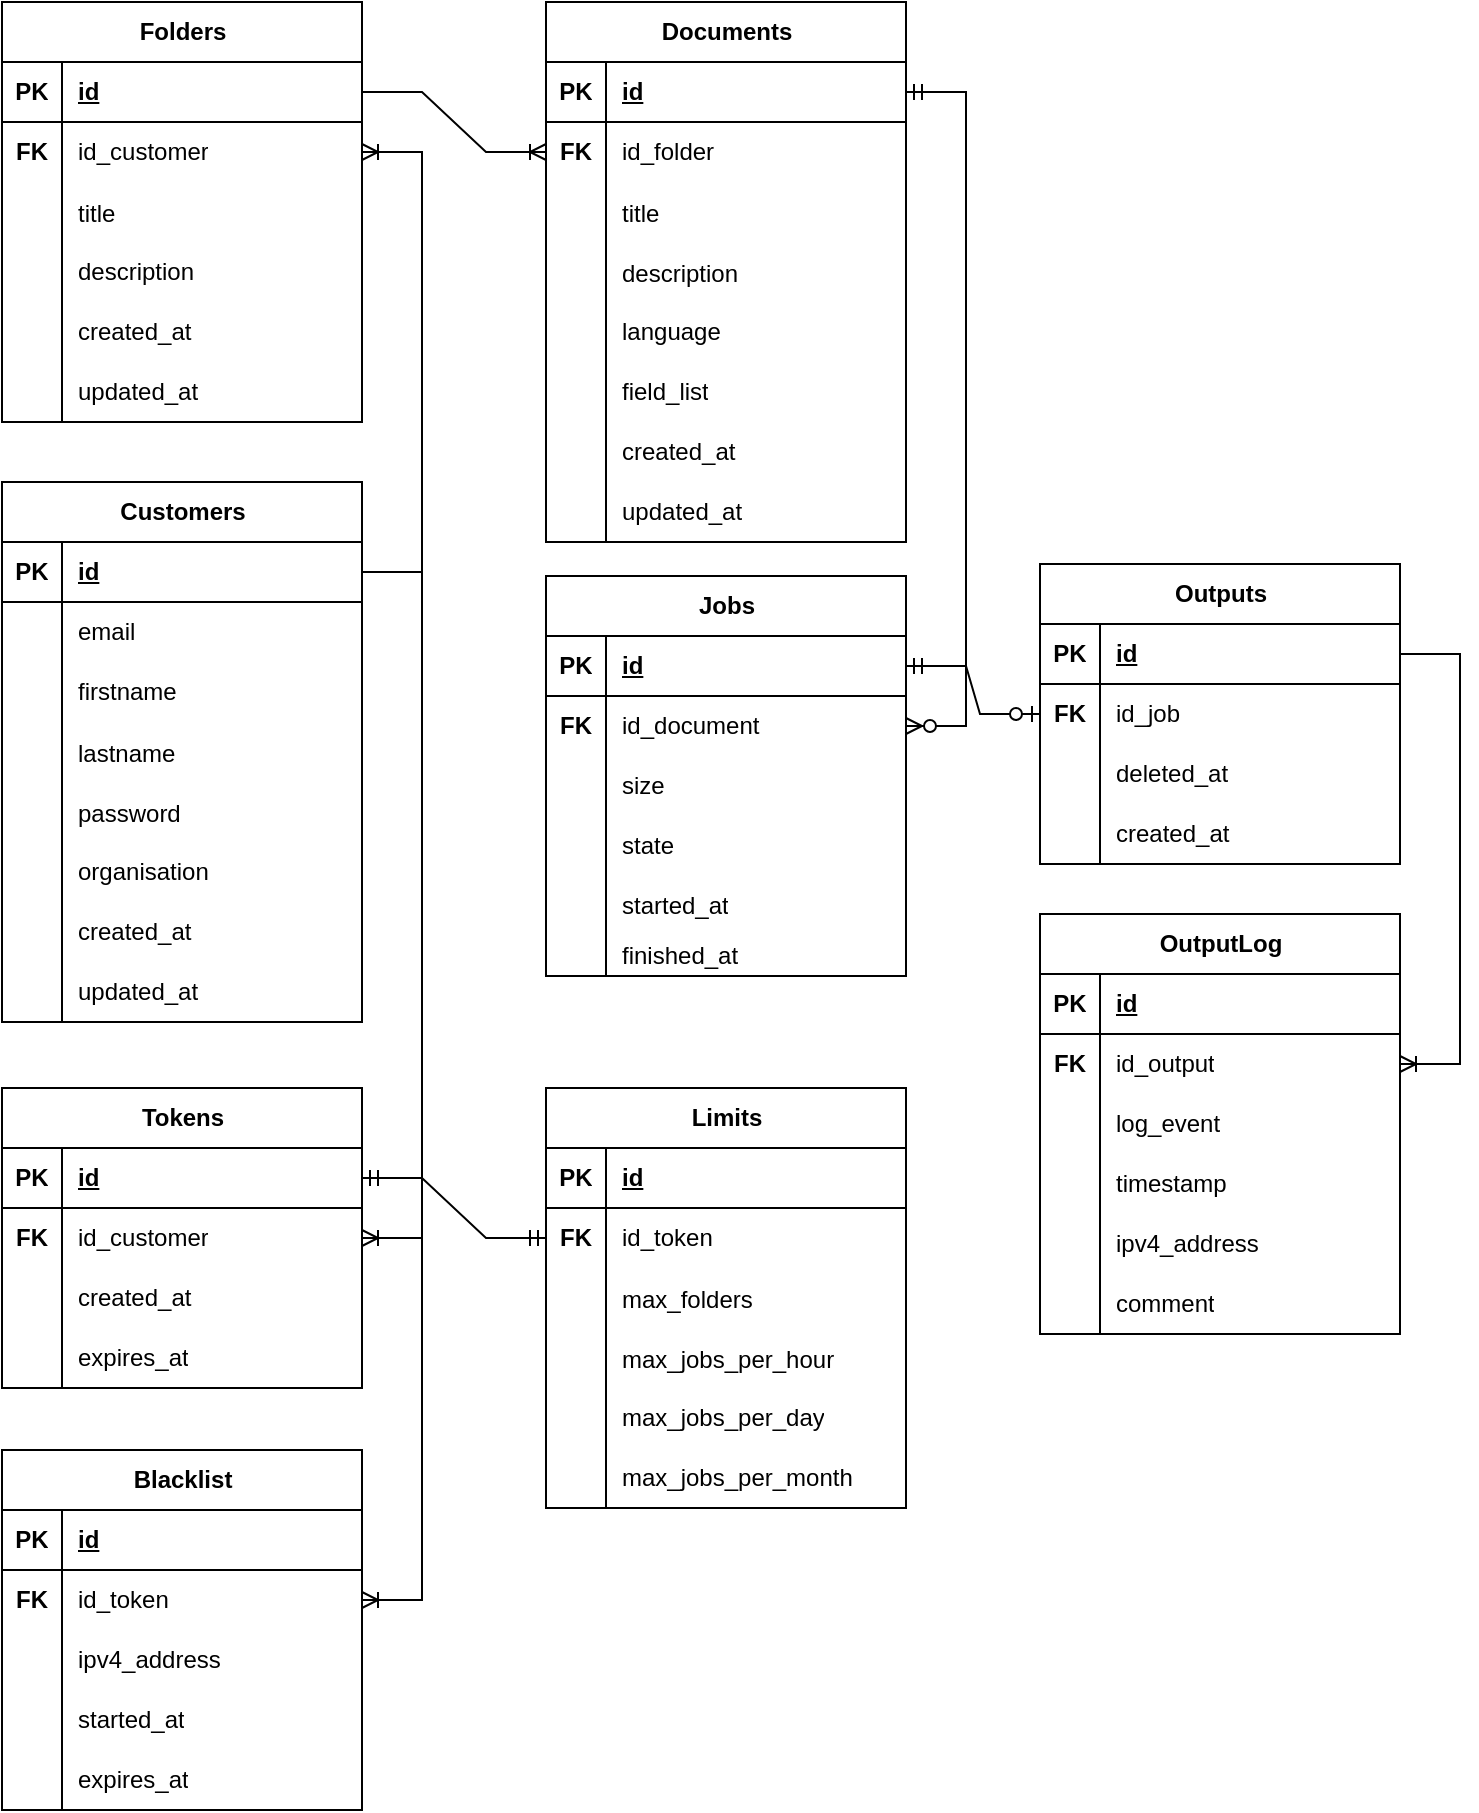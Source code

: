 <mxfile version="24.4.0" type="device">
  <diagram name="Entity Relationship Diagram" id="5UgOBopCguAfyrM2OsXd">
    <mxGraphModel dx="1232" dy="1080" grid="1" gridSize="10" guides="1" tooltips="1" connect="1" arrows="1" fold="1" page="1" pageScale="1" pageWidth="827" pageHeight="1169" background="#FFFFFF" math="0" shadow="0">
      <root>
        <mxCell id="0" />
        <mxCell id="1" parent="0" />
        <UserObject label="Jobs" tooltip="create only if valid pdf form is provided" id="UqdyNHIY9lJuVBILIbmq-14">
          <mxCell style="shape=table;startSize=30;container=1;collapsible=1;childLayout=tableLayout;fixedRows=1;rowLines=0;fontStyle=1;align=center;resizeLast=1;html=1;" parent="1" vertex="1">
            <mxGeometry x="313" y="327" width="180" height="200" as="geometry" />
          </mxCell>
        </UserObject>
        <mxCell id="UqdyNHIY9lJuVBILIbmq-15" value="" style="shape=tableRow;horizontal=0;startSize=0;swimlaneHead=0;swimlaneBody=0;fillColor=none;collapsible=0;dropTarget=0;points=[[0,0.5],[1,0.5]];portConstraint=eastwest;top=0;left=0;right=0;bottom=1;" parent="UqdyNHIY9lJuVBILIbmq-14" vertex="1">
          <mxGeometry y="30" width="180" height="30" as="geometry" />
        </mxCell>
        <mxCell id="UqdyNHIY9lJuVBILIbmq-16" value="PK" style="shape=partialRectangle;connectable=0;fillColor=none;top=0;left=0;bottom=0;right=0;fontStyle=1;overflow=hidden;whiteSpace=wrap;html=1;" parent="UqdyNHIY9lJuVBILIbmq-15" vertex="1">
          <mxGeometry width="30" height="30" as="geometry">
            <mxRectangle width="30" height="30" as="alternateBounds" />
          </mxGeometry>
        </mxCell>
        <mxCell id="UqdyNHIY9lJuVBILIbmq-17" value="id" style="shape=partialRectangle;connectable=0;fillColor=none;top=0;left=0;bottom=0;right=0;align=left;spacingLeft=6;fontStyle=5;overflow=hidden;whiteSpace=wrap;html=1;" parent="UqdyNHIY9lJuVBILIbmq-15" vertex="1">
          <mxGeometry x="30" width="150" height="30" as="geometry">
            <mxRectangle width="150" height="30" as="alternateBounds" />
          </mxGeometry>
        </mxCell>
        <mxCell id="UqdyNHIY9lJuVBILIbmq-18" value="" style="shape=tableRow;horizontal=0;startSize=0;swimlaneHead=0;swimlaneBody=0;fillColor=none;collapsible=0;dropTarget=0;points=[[0,0.5],[1,0.5]];portConstraint=eastwest;top=0;left=0;right=0;bottom=0;" parent="UqdyNHIY9lJuVBILIbmq-14" vertex="1">
          <mxGeometry y="60" width="180" height="30" as="geometry" />
        </mxCell>
        <mxCell id="UqdyNHIY9lJuVBILIbmq-19" value="&lt;b&gt;FK&lt;/b&gt;" style="shape=partialRectangle;connectable=0;fillColor=none;top=0;left=0;bottom=0;right=0;editable=1;overflow=hidden;whiteSpace=wrap;html=1;" parent="UqdyNHIY9lJuVBILIbmq-18" vertex="1">
          <mxGeometry width="30" height="30" as="geometry">
            <mxRectangle width="30" height="30" as="alternateBounds" />
          </mxGeometry>
        </mxCell>
        <mxCell id="UqdyNHIY9lJuVBILIbmq-20" value="id_document" style="shape=partialRectangle;connectable=0;fillColor=none;top=0;left=0;bottom=0;right=0;align=left;spacingLeft=6;overflow=hidden;whiteSpace=wrap;html=1;" parent="UqdyNHIY9lJuVBILIbmq-18" vertex="1">
          <mxGeometry x="30" width="150" height="30" as="geometry">
            <mxRectangle width="150" height="30" as="alternateBounds" />
          </mxGeometry>
        </mxCell>
        <mxCell id="UqdyNHIY9lJuVBILIbmq-21" value="" style="shape=tableRow;horizontal=0;startSize=0;swimlaneHead=0;swimlaneBody=0;fillColor=none;collapsible=0;dropTarget=0;points=[[0,0.5],[1,0.5]];portConstraint=eastwest;top=0;left=0;right=0;bottom=0;" parent="UqdyNHIY9lJuVBILIbmq-14" vertex="1">
          <mxGeometry y="90" width="180" height="30" as="geometry" />
        </mxCell>
        <mxCell id="UqdyNHIY9lJuVBILIbmq-22" value="" style="shape=partialRectangle;connectable=0;fillColor=none;top=0;left=0;bottom=0;right=0;editable=1;overflow=hidden;whiteSpace=wrap;html=1;" parent="UqdyNHIY9lJuVBILIbmq-21" vertex="1">
          <mxGeometry width="30" height="30" as="geometry">
            <mxRectangle width="30" height="30" as="alternateBounds" />
          </mxGeometry>
        </mxCell>
        <mxCell id="UqdyNHIY9lJuVBILIbmq-23" value="size" style="shape=partialRectangle;connectable=0;fillColor=none;top=0;left=0;bottom=0;right=0;align=left;spacingLeft=6;overflow=hidden;whiteSpace=wrap;html=1;" parent="UqdyNHIY9lJuVBILIbmq-21" vertex="1">
          <mxGeometry x="30" width="150" height="30" as="geometry">
            <mxRectangle width="150" height="30" as="alternateBounds" />
          </mxGeometry>
        </mxCell>
        <mxCell id="UqdyNHIY9lJuVBILIbmq-24" value="" style="shape=tableRow;horizontal=0;startSize=0;swimlaneHead=0;swimlaneBody=0;fillColor=none;collapsible=0;dropTarget=0;points=[[0,0.5],[1,0.5]];portConstraint=eastwest;top=0;left=0;right=0;bottom=0;" parent="UqdyNHIY9lJuVBILIbmq-14" vertex="1">
          <mxGeometry y="120" width="180" height="30" as="geometry" />
        </mxCell>
        <mxCell id="UqdyNHIY9lJuVBILIbmq-25" value="" style="shape=partialRectangle;connectable=0;fillColor=none;top=0;left=0;bottom=0;right=0;editable=1;overflow=hidden;whiteSpace=wrap;html=1;" parent="UqdyNHIY9lJuVBILIbmq-24" vertex="1">
          <mxGeometry width="30" height="30" as="geometry">
            <mxRectangle width="30" height="30" as="alternateBounds" />
          </mxGeometry>
        </mxCell>
        <mxCell id="UqdyNHIY9lJuVBILIbmq-26" value="state" style="shape=partialRectangle;connectable=0;fillColor=none;top=0;left=0;bottom=0;right=0;align=left;spacingLeft=6;overflow=hidden;whiteSpace=wrap;html=1;" parent="UqdyNHIY9lJuVBILIbmq-24" vertex="1">
          <mxGeometry x="30" width="150" height="30" as="geometry">
            <mxRectangle width="150" height="30" as="alternateBounds" />
          </mxGeometry>
        </mxCell>
        <mxCell id="Dc_Mo0TqawvgEqcQsmCY-33" style="shape=tableRow;horizontal=0;startSize=0;swimlaneHead=0;swimlaneBody=0;fillColor=none;collapsible=0;dropTarget=0;points=[[0,0.5],[1,0.5]];portConstraint=eastwest;top=0;left=0;right=0;bottom=0;" parent="UqdyNHIY9lJuVBILIbmq-14" vertex="1">
          <mxGeometry y="150" width="180" height="30" as="geometry" />
        </mxCell>
        <mxCell id="Dc_Mo0TqawvgEqcQsmCY-34" style="shape=partialRectangle;connectable=0;fillColor=none;top=0;left=0;bottom=0;right=0;editable=1;overflow=hidden;whiteSpace=wrap;html=1;" parent="Dc_Mo0TqawvgEqcQsmCY-33" vertex="1">
          <mxGeometry width="30" height="30" as="geometry">
            <mxRectangle width="30" height="30" as="alternateBounds" />
          </mxGeometry>
        </mxCell>
        <mxCell id="Dc_Mo0TqawvgEqcQsmCY-35" value="started_at" style="shape=partialRectangle;connectable=0;fillColor=none;top=0;left=0;bottom=0;right=0;align=left;spacingLeft=6;overflow=hidden;whiteSpace=wrap;html=1;" parent="Dc_Mo0TqawvgEqcQsmCY-33" vertex="1">
          <mxGeometry x="30" width="150" height="30" as="geometry">
            <mxRectangle width="150" height="30" as="alternateBounds" />
          </mxGeometry>
        </mxCell>
        <mxCell id="Dc_Mo0TqawvgEqcQsmCY-36" style="shape=tableRow;horizontal=0;startSize=0;swimlaneHead=0;swimlaneBody=0;fillColor=none;collapsible=0;dropTarget=0;points=[[0,0.5],[1,0.5]];portConstraint=eastwest;top=0;left=0;right=0;bottom=0;" parent="UqdyNHIY9lJuVBILIbmq-14" vertex="1">
          <mxGeometry y="180" width="180" height="20" as="geometry" />
        </mxCell>
        <mxCell id="Dc_Mo0TqawvgEqcQsmCY-37" style="shape=partialRectangle;connectable=0;fillColor=none;top=0;left=0;bottom=0;right=0;editable=1;overflow=hidden;whiteSpace=wrap;html=1;" parent="Dc_Mo0TqawvgEqcQsmCY-36" vertex="1">
          <mxGeometry width="30" height="20" as="geometry">
            <mxRectangle width="30" height="20" as="alternateBounds" />
          </mxGeometry>
        </mxCell>
        <mxCell id="Dc_Mo0TqawvgEqcQsmCY-38" value="finished_at" style="shape=partialRectangle;connectable=0;fillColor=none;top=0;left=0;bottom=0;right=0;align=left;spacingLeft=6;overflow=hidden;whiteSpace=wrap;html=1;" parent="Dc_Mo0TqawvgEqcQsmCY-36" vertex="1">
          <mxGeometry x="30" width="150" height="20" as="geometry">
            <mxRectangle width="150" height="20" as="alternateBounds" />
          </mxGeometry>
        </mxCell>
        <UserObject label="Documents" tooltip="valid pdf forms only; newest will be processed with address data" id="UqdyNHIY9lJuVBILIbmq-27">
          <mxCell style="shape=table;startSize=30;container=1;collapsible=1;childLayout=tableLayout;fixedRows=1;rowLines=0;fontStyle=1;align=center;resizeLast=1;html=1;" parent="1" vertex="1">
            <mxGeometry x="313" y="40" width="180" height="270" as="geometry" />
          </mxCell>
        </UserObject>
        <mxCell id="UqdyNHIY9lJuVBILIbmq-28" value="" style="shape=tableRow;horizontal=0;startSize=0;swimlaneHead=0;swimlaneBody=0;fillColor=none;collapsible=0;dropTarget=0;points=[[0,0.5],[1,0.5]];portConstraint=eastwest;top=0;left=0;right=0;bottom=1;" parent="UqdyNHIY9lJuVBILIbmq-27" vertex="1">
          <mxGeometry y="30" width="180" height="30" as="geometry" />
        </mxCell>
        <mxCell id="UqdyNHIY9lJuVBILIbmq-29" value="PK" style="shape=partialRectangle;connectable=0;fillColor=none;top=0;left=0;bottom=0;right=0;fontStyle=1;overflow=hidden;whiteSpace=wrap;html=1;" parent="UqdyNHIY9lJuVBILIbmq-28" vertex="1">
          <mxGeometry width="30" height="30" as="geometry">
            <mxRectangle width="30" height="30" as="alternateBounds" />
          </mxGeometry>
        </mxCell>
        <mxCell id="UqdyNHIY9lJuVBILIbmq-30" value="id" style="shape=partialRectangle;connectable=0;fillColor=none;top=0;left=0;bottom=0;right=0;align=left;spacingLeft=6;fontStyle=5;overflow=hidden;whiteSpace=wrap;html=1;" parent="UqdyNHIY9lJuVBILIbmq-28" vertex="1">
          <mxGeometry x="30" width="150" height="30" as="geometry">
            <mxRectangle width="150" height="30" as="alternateBounds" />
          </mxGeometry>
        </mxCell>
        <mxCell id="UqdyNHIY9lJuVBILIbmq-31" value="" style="shape=tableRow;horizontal=0;startSize=0;swimlaneHead=0;swimlaneBody=0;fillColor=none;collapsible=0;dropTarget=0;points=[[0,0.5],[1,0.5]];portConstraint=eastwest;top=0;left=0;right=0;bottom=0;" parent="UqdyNHIY9lJuVBILIbmq-27" vertex="1">
          <mxGeometry y="60" width="180" height="30" as="geometry" />
        </mxCell>
        <mxCell id="UqdyNHIY9lJuVBILIbmq-32" value="FK" style="shape=partialRectangle;connectable=0;fillColor=none;top=0;left=0;bottom=0;right=0;editable=1;overflow=hidden;whiteSpace=wrap;html=1;fontStyle=1" parent="UqdyNHIY9lJuVBILIbmq-31" vertex="1">
          <mxGeometry width="30" height="30" as="geometry">
            <mxRectangle width="30" height="30" as="alternateBounds" />
          </mxGeometry>
        </mxCell>
        <mxCell id="UqdyNHIY9lJuVBILIbmq-33" value="id_folder" style="shape=partialRectangle;connectable=0;fillColor=none;top=0;left=0;bottom=0;right=0;align=left;spacingLeft=6;overflow=hidden;whiteSpace=wrap;html=1;" parent="UqdyNHIY9lJuVBILIbmq-31" vertex="1">
          <mxGeometry x="30" width="150" height="30" as="geometry">
            <mxRectangle width="150" height="30" as="alternateBounds" />
          </mxGeometry>
        </mxCell>
        <mxCell id="r0wFDm4QDq2T3-L5ITf5-44" value="" style="shape=tableRow;horizontal=0;startSize=0;swimlaneHead=0;swimlaneBody=0;fillColor=none;collapsible=0;dropTarget=0;points=[[0,0.5],[1,0.5]];portConstraint=eastwest;top=0;left=0;right=0;bottom=0;" parent="UqdyNHIY9lJuVBILIbmq-27" vertex="1">
          <mxGeometry y="90" width="180" height="30" as="geometry" />
        </mxCell>
        <mxCell id="r0wFDm4QDq2T3-L5ITf5-45" value="" style="shape=partialRectangle;connectable=0;fillColor=none;top=0;left=0;bottom=0;right=0;editable=1;overflow=hidden;" parent="r0wFDm4QDq2T3-L5ITf5-44" vertex="1">
          <mxGeometry width="30" height="30" as="geometry">
            <mxRectangle width="30" height="30" as="alternateBounds" />
          </mxGeometry>
        </mxCell>
        <mxCell id="r0wFDm4QDq2T3-L5ITf5-46" value="title" style="shape=partialRectangle;connectable=0;fillColor=none;top=0;left=0;bottom=0;right=0;align=left;spacingLeft=6;overflow=hidden;" parent="r0wFDm4QDq2T3-L5ITf5-44" vertex="1">
          <mxGeometry x="30" width="150" height="30" as="geometry">
            <mxRectangle width="150" height="30" as="alternateBounds" />
          </mxGeometry>
        </mxCell>
        <mxCell id="H7MNAszTMtTqG1NNvSL0-1" style="shape=tableRow;horizontal=0;startSize=0;swimlaneHead=0;swimlaneBody=0;fillColor=none;collapsible=0;dropTarget=0;points=[[0,0.5],[1,0.5]];portConstraint=eastwest;top=0;left=0;right=0;bottom=0;" vertex="1" parent="UqdyNHIY9lJuVBILIbmq-27">
          <mxGeometry y="120" width="180" height="30" as="geometry" />
        </mxCell>
        <mxCell id="H7MNAszTMtTqG1NNvSL0-2" style="shape=partialRectangle;connectable=0;fillColor=none;top=0;left=0;bottom=0;right=0;editable=1;overflow=hidden;" vertex="1" parent="H7MNAszTMtTqG1NNvSL0-1">
          <mxGeometry width="30" height="30" as="geometry">
            <mxRectangle width="30" height="30" as="alternateBounds" />
          </mxGeometry>
        </mxCell>
        <mxCell id="H7MNAszTMtTqG1NNvSL0-3" value="description" style="shape=partialRectangle;connectable=0;fillColor=none;top=0;left=0;bottom=0;right=0;align=left;spacingLeft=6;overflow=hidden;" vertex="1" parent="H7MNAszTMtTqG1NNvSL0-1">
          <mxGeometry x="30" width="150" height="30" as="geometry">
            <mxRectangle width="150" height="30" as="alternateBounds" />
          </mxGeometry>
        </mxCell>
        <mxCell id="UqdyNHIY9lJuVBILIbmq-34" value="" style="shape=tableRow;horizontal=0;startSize=0;swimlaneHead=0;swimlaneBody=0;fillColor=none;collapsible=0;dropTarget=0;points=[[0,0.5],[1,0.5]];portConstraint=eastwest;top=0;left=0;right=0;bottom=0;" parent="UqdyNHIY9lJuVBILIbmq-27" vertex="1">
          <mxGeometry y="150" width="180" height="30" as="geometry" />
        </mxCell>
        <mxCell id="UqdyNHIY9lJuVBILIbmq-35" value="" style="shape=partialRectangle;connectable=0;fillColor=none;top=0;left=0;bottom=0;right=0;editable=1;overflow=hidden;whiteSpace=wrap;html=1;" parent="UqdyNHIY9lJuVBILIbmq-34" vertex="1">
          <mxGeometry width="30" height="30" as="geometry">
            <mxRectangle width="30" height="30" as="alternateBounds" />
          </mxGeometry>
        </mxCell>
        <mxCell id="UqdyNHIY9lJuVBILIbmq-36" value="language" style="shape=partialRectangle;connectable=0;fillColor=none;top=0;left=0;bottom=0;right=0;align=left;spacingLeft=6;overflow=hidden;whiteSpace=wrap;html=1;" parent="UqdyNHIY9lJuVBILIbmq-34" vertex="1">
          <mxGeometry x="30" width="150" height="30" as="geometry">
            <mxRectangle width="150" height="30" as="alternateBounds" />
          </mxGeometry>
        </mxCell>
        <mxCell id="e4LTha3T_KlG2l9Td2C_-1" style="shape=tableRow;horizontal=0;startSize=0;swimlaneHead=0;swimlaneBody=0;fillColor=none;collapsible=0;dropTarget=0;points=[[0,0.5],[1,0.5]];portConstraint=eastwest;top=0;left=0;right=0;bottom=0;" parent="UqdyNHIY9lJuVBILIbmq-27" vertex="1">
          <mxGeometry y="180" width="180" height="30" as="geometry" />
        </mxCell>
        <mxCell id="e4LTha3T_KlG2l9Td2C_-2" style="shape=partialRectangle;connectable=0;fillColor=none;top=0;left=0;bottom=0;right=0;editable=1;overflow=hidden;whiteSpace=wrap;html=1;" parent="e4LTha3T_KlG2l9Td2C_-1" vertex="1">
          <mxGeometry width="30" height="30" as="geometry">
            <mxRectangle width="30" height="30" as="alternateBounds" />
          </mxGeometry>
        </mxCell>
        <mxCell id="e4LTha3T_KlG2l9Td2C_-3" value="field_list" style="shape=partialRectangle;connectable=0;fillColor=none;top=0;left=0;bottom=0;right=0;align=left;spacingLeft=6;overflow=hidden;whiteSpace=wrap;html=1;" parent="e4LTha3T_KlG2l9Td2C_-1" vertex="1">
          <mxGeometry x="30" width="150" height="30" as="geometry">
            <mxRectangle width="150" height="30" as="alternateBounds" />
          </mxGeometry>
        </mxCell>
        <mxCell id="e4LTha3T_KlG2l9Td2C_-10" style="shape=tableRow;horizontal=0;startSize=0;swimlaneHead=0;swimlaneBody=0;fillColor=none;collapsible=0;dropTarget=0;points=[[0,0.5],[1,0.5]];portConstraint=eastwest;top=0;left=0;right=0;bottom=0;" parent="UqdyNHIY9lJuVBILIbmq-27" vertex="1">
          <mxGeometry y="210" width="180" height="30" as="geometry" />
        </mxCell>
        <mxCell id="e4LTha3T_KlG2l9Td2C_-11" style="shape=partialRectangle;connectable=0;fillColor=none;top=0;left=0;bottom=0;right=0;editable=1;overflow=hidden;whiteSpace=wrap;html=1;" parent="e4LTha3T_KlG2l9Td2C_-10" vertex="1">
          <mxGeometry width="30" height="30" as="geometry">
            <mxRectangle width="30" height="30" as="alternateBounds" />
          </mxGeometry>
        </mxCell>
        <mxCell id="e4LTha3T_KlG2l9Td2C_-12" value="created_at" style="shape=partialRectangle;connectable=0;fillColor=none;top=0;left=0;bottom=0;right=0;align=left;spacingLeft=6;overflow=hidden;whiteSpace=wrap;html=1;" parent="e4LTha3T_KlG2l9Td2C_-10" vertex="1">
          <mxGeometry x="30" width="150" height="30" as="geometry">
            <mxRectangle width="150" height="30" as="alternateBounds" />
          </mxGeometry>
        </mxCell>
        <mxCell id="e4LTha3T_KlG2l9Td2C_-13" style="shape=tableRow;horizontal=0;startSize=0;swimlaneHead=0;swimlaneBody=0;fillColor=none;collapsible=0;dropTarget=0;points=[[0,0.5],[1,0.5]];portConstraint=eastwest;top=0;left=0;right=0;bottom=0;" parent="UqdyNHIY9lJuVBILIbmq-27" vertex="1">
          <mxGeometry y="240" width="180" height="30" as="geometry" />
        </mxCell>
        <mxCell id="e4LTha3T_KlG2l9Td2C_-14" style="shape=partialRectangle;connectable=0;fillColor=none;top=0;left=0;bottom=0;right=0;editable=1;overflow=hidden;whiteSpace=wrap;html=1;" parent="e4LTha3T_KlG2l9Td2C_-13" vertex="1">
          <mxGeometry width="30" height="30" as="geometry">
            <mxRectangle width="30" height="30" as="alternateBounds" />
          </mxGeometry>
        </mxCell>
        <mxCell id="e4LTha3T_KlG2l9Td2C_-15" value="updated_at" style="shape=partialRectangle;connectable=0;fillColor=none;top=0;left=0;bottom=0;right=0;align=left;spacingLeft=6;overflow=hidden;whiteSpace=wrap;html=1;" parent="e4LTha3T_KlG2l9Td2C_-13" vertex="1">
          <mxGeometry x="30" width="150" height="30" as="geometry">
            <mxRectangle width="150" height="30" as="alternateBounds" />
          </mxGeometry>
        </mxCell>
        <mxCell id="UqdyNHIY9lJuVBILIbmq-40" value="Tokens" style="shape=table;startSize=30;container=1;collapsible=1;childLayout=tableLayout;fixedRows=1;rowLines=0;fontStyle=1;align=center;resizeLast=1;html=1;" parent="1" vertex="1">
          <mxGeometry x="41" y="583" width="180" height="150" as="geometry" />
        </mxCell>
        <mxCell id="UqdyNHIY9lJuVBILIbmq-41" value="" style="shape=tableRow;horizontal=0;startSize=0;swimlaneHead=0;swimlaneBody=0;fillColor=none;collapsible=0;dropTarget=0;points=[[0,0.5],[1,0.5]];portConstraint=eastwest;top=0;left=0;right=0;bottom=1;" parent="UqdyNHIY9lJuVBILIbmq-40" vertex="1">
          <mxGeometry y="30" width="180" height="30" as="geometry" />
        </mxCell>
        <mxCell id="UqdyNHIY9lJuVBILIbmq-42" value="PK" style="shape=partialRectangle;connectable=0;fillColor=none;top=0;left=0;bottom=0;right=0;fontStyle=1;overflow=hidden;whiteSpace=wrap;html=1;" parent="UqdyNHIY9lJuVBILIbmq-41" vertex="1">
          <mxGeometry width="30" height="30" as="geometry">
            <mxRectangle width="30" height="30" as="alternateBounds" />
          </mxGeometry>
        </mxCell>
        <mxCell id="UqdyNHIY9lJuVBILIbmq-43" value="id" style="shape=partialRectangle;connectable=0;fillColor=none;top=0;left=0;bottom=0;right=0;align=left;spacingLeft=6;fontStyle=5;overflow=hidden;whiteSpace=wrap;html=1;" parent="UqdyNHIY9lJuVBILIbmq-41" vertex="1">
          <mxGeometry x="30" width="150" height="30" as="geometry">
            <mxRectangle width="150" height="30" as="alternateBounds" />
          </mxGeometry>
        </mxCell>
        <mxCell id="Dc_Mo0TqawvgEqcQsmCY-18" style="shape=tableRow;horizontal=0;startSize=0;swimlaneHead=0;swimlaneBody=0;fillColor=none;collapsible=0;dropTarget=0;points=[[0,0.5],[1,0.5]];portConstraint=eastwest;top=0;left=0;right=0;bottom=0;" parent="UqdyNHIY9lJuVBILIbmq-40" vertex="1">
          <mxGeometry y="60" width="180" height="30" as="geometry" />
        </mxCell>
        <mxCell id="Dc_Mo0TqawvgEqcQsmCY-19" value="&lt;div&gt;FK&lt;/div&gt;" style="shape=partialRectangle;connectable=0;fillColor=none;top=0;left=0;bottom=0;right=0;editable=1;overflow=hidden;whiteSpace=wrap;html=1;fontStyle=1" parent="Dc_Mo0TqawvgEqcQsmCY-18" vertex="1">
          <mxGeometry width="30" height="30" as="geometry">
            <mxRectangle width="30" height="30" as="alternateBounds" />
          </mxGeometry>
        </mxCell>
        <mxCell id="Dc_Mo0TqawvgEqcQsmCY-20" value="id_customer" style="shape=partialRectangle;connectable=0;fillColor=none;top=0;left=0;bottom=0;right=0;align=left;spacingLeft=6;overflow=hidden;whiteSpace=wrap;html=1;" parent="Dc_Mo0TqawvgEqcQsmCY-18" vertex="1">
          <mxGeometry x="30" width="150" height="30" as="geometry">
            <mxRectangle width="150" height="30" as="alternateBounds" />
          </mxGeometry>
        </mxCell>
        <mxCell id="Dc_Mo0TqawvgEqcQsmCY-8" style="shape=tableRow;horizontal=0;startSize=0;swimlaneHead=0;swimlaneBody=0;fillColor=none;collapsible=0;dropTarget=0;points=[[0,0.5],[1,0.5]];portConstraint=eastwest;top=0;left=0;right=0;bottom=0;" parent="UqdyNHIY9lJuVBILIbmq-40" vertex="1">
          <mxGeometry y="90" width="180" height="30" as="geometry" />
        </mxCell>
        <mxCell id="Dc_Mo0TqawvgEqcQsmCY-9" style="shape=partialRectangle;connectable=0;fillColor=none;top=0;left=0;bottom=0;right=0;editable=1;overflow=hidden;whiteSpace=wrap;html=1;" parent="Dc_Mo0TqawvgEqcQsmCY-8" vertex="1">
          <mxGeometry width="30" height="30" as="geometry">
            <mxRectangle width="30" height="30" as="alternateBounds" />
          </mxGeometry>
        </mxCell>
        <mxCell id="Dc_Mo0TqawvgEqcQsmCY-10" value="&lt;div&gt;created_at&lt;/div&gt;" style="shape=partialRectangle;connectable=0;fillColor=none;top=0;left=0;bottom=0;right=0;align=left;spacingLeft=6;overflow=hidden;whiteSpace=wrap;html=1;" parent="Dc_Mo0TqawvgEqcQsmCY-8" vertex="1">
          <mxGeometry x="30" width="150" height="30" as="geometry">
            <mxRectangle width="150" height="30" as="alternateBounds" />
          </mxGeometry>
        </mxCell>
        <mxCell id="UqdyNHIY9lJuVBILIbmq-50" value="" style="shape=tableRow;horizontal=0;startSize=0;swimlaneHead=0;swimlaneBody=0;fillColor=none;collapsible=0;dropTarget=0;points=[[0,0.5],[1,0.5]];portConstraint=eastwest;top=0;left=0;right=0;bottom=0;" parent="UqdyNHIY9lJuVBILIbmq-40" vertex="1">
          <mxGeometry y="120" width="180" height="30" as="geometry" />
        </mxCell>
        <mxCell id="UqdyNHIY9lJuVBILIbmq-51" value="" style="shape=partialRectangle;connectable=0;fillColor=none;top=0;left=0;bottom=0;right=0;editable=1;overflow=hidden;whiteSpace=wrap;html=1;" parent="UqdyNHIY9lJuVBILIbmq-50" vertex="1">
          <mxGeometry width="30" height="30" as="geometry">
            <mxRectangle width="30" height="30" as="alternateBounds" />
          </mxGeometry>
        </mxCell>
        <mxCell id="UqdyNHIY9lJuVBILIbmq-52" value="expires_at" style="shape=partialRectangle;connectable=0;fillColor=none;top=0;left=0;bottom=0;right=0;align=left;spacingLeft=6;overflow=hidden;whiteSpace=wrap;html=1;" parent="UqdyNHIY9lJuVBILIbmq-50" vertex="1">
          <mxGeometry x="30" width="150" height="30" as="geometry">
            <mxRectangle width="150" height="30" as="alternateBounds" />
          </mxGeometry>
        </mxCell>
        <mxCell id="OgYU7Rey2-rCz_4GdbWx-2" value="" style="edgeStyle=entityRelationEdgeStyle;fontSize=12;html=1;endArrow=ERzeroToMany;startArrow=ERmandOne;rounded=0;exitX=1;exitY=0.5;exitDx=0;exitDy=0;entryX=1;entryY=0.5;entryDx=0;entryDy=0;" parent="1" source="UqdyNHIY9lJuVBILIbmq-28" target="UqdyNHIY9lJuVBILIbmq-18" edge="1">
          <mxGeometry width="100" height="100" relative="1" as="geometry">
            <mxPoint x="820" y="90" as="sourcePoint" />
            <mxPoint x="344" y="300" as="targetPoint" />
          </mxGeometry>
        </mxCell>
        <mxCell id="OgYU7Rey2-rCz_4GdbWx-4" value="" style="edgeStyle=entityRelationEdgeStyle;fontSize=12;html=1;endArrow=ERoneToMany;rounded=0;" parent="1" source="MARxXtzth_BW1p02-XHu-2" target="UqdyNHIY9lJuVBILIbmq-31" edge="1">
          <mxGeometry width="100" height="100" relative="1" as="geometry">
            <mxPoint x="424" y="985" as="sourcePoint" />
            <mxPoint x="524" y="885" as="targetPoint" />
          </mxGeometry>
        </mxCell>
        <UserObject label="Limits" tooltip="will also provide number of API calls made per token / day" id="OgYU7Rey2-rCz_4GdbWx-23">
          <mxCell style="shape=table;startSize=30;container=1;collapsible=1;childLayout=tableLayout;fixedRows=1;rowLines=0;fontStyle=1;align=center;resizeLast=1;html=1;" parent="1" vertex="1">
            <mxGeometry x="313" y="583" width="180" height="210" as="geometry" />
          </mxCell>
        </UserObject>
        <mxCell id="OgYU7Rey2-rCz_4GdbWx-24" value="" style="shape=tableRow;horizontal=0;startSize=0;swimlaneHead=0;swimlaneBody=0;fillColor=none;collapsible=0;dropTarget=0;points=[[0,0.5],[1,0.5]];portConstraint=eastwest;top=0;left=0;right=0;bottom=1;" parent="OgYU7Rey2-rCz_4GdbWx-23" vertex="1">
          <mxGeometry y="30" width="180" height="30" as="geometry" />
        </mxCell>
        <mxCell id="OgYU7Rey2-rCz_4GdbWx-25" value="PK" style="shape=partialRectangle;connectable=0;fillColor=none;top=0;left=0;bottom=0;right=0;fontStyle=1;overflow=hidden;whiteSpace=wrap;html=1;" parent="OgYU7Rey2-rCz_4GdbWx-24" vertex="1">
          <mxGeometry width="30" height="30" as="geometry">
            <mxRectangle width="30" height="30" as="alternateBounds" />
          </mxGeometry>
        </mxCell>
        <mxCell id="OgYU7Rey2-rCz_4GdbWx-26" value="id" style="shape=partialRectangle;connectable=0;fillColor=none;top=0;left=0;bottom=0;right=0;align=left;spacingLeft=6;fontStyle=5;overflow=hidden;whiteSpace=wrap;html=1;" parent="OgYU7Rey2-rCz_4GdbWx-24" vertex="1">
          <mxGeometry x="30" width="150" height="30" as="geometry">
            <mxRectangle width="150" height="30" as="alternateBounds" />
          </mxGeometry>
        </mxCell>
        <mxCell id="OgYU7Rey2-rCz_4GdbWx-27" value="" style="shape=tableRow;horizontal=0;startSize=0;swimlaneHead=0;swimlaneBody=0;fillColor=none;collapsible=0;dropTarget=0;points=[[0,0.5],[1,0.5]];portConstraint=eastwest;top=0;left=0;right=0;bottom=0;" parent="OgYU7Rey2-rCz_4GdbWx-23" vertex="1">
          <mxGeometry y="60" width="180" height="30" as="geometry" />
        </mxCell>
        <mxCell id="OgYU7Rey2-rCz_4GdbWx-28" value="FK" style="shape=partialRectangle;connectable=0;fillColor=none;top=0;left=0;bottom=0;right=0;editable=1;overflow=hidden;whiteSpace=wrap;html=1;fontStyle=1" parent="OgYU7Rey2-rCz_4GdbWx-27" vertex="1">
          <mxGeometry width="30" height="30" as="geometry">
            <mxRectangle width="30" height="30" as="alternateBounds" />
          </mxGeometry>
        </mxCell>
        <mxCell id="OgYU7Rey2-rCz_4GdbWx-29" value="id_token" style="shape=partialRectangle;connectable=0;fillColor=none;top=0;left=0;bottom=0;right=0;align=left;spacingLeft=6;overflow=hidden;whiteSpace=wrap;html=1;" parent="OgYU7Rey2-rCz_4GdbWx-27" vertex="1">
          <mxGeometry x="30" width="150" height="30" as="geometry">
            <mxRectangle width="150" height="30" as="alternateBounds" />
          </mxGeometry>
        </mxCell>
        <mxCell id="r0wFDm4QDq2T3-L5ITf5-47" value="" style="shape=tableRow;horizontal=0;startSize=0;swimlaneHead=0;swimlaneBody=0;fillColor=none;collapsible=0;dropTarget=0;points=[[0,0.5],[1,0.5]];portConstraint=eastwest;top=0;left=0;right=0;bottom=0;" parent="OgYU7Rey2-rCz_4GdbWx-23" vertex="1">
          <mxGeometry y="90" width="180" height="30" as="geometry" />
        </mxCell>
        <mxCell id="r0wFDm4QDq2T3-L5ITf5-48" value="" style="shape=partialRectangle;connectable=0;fillColor=none;top=0;left=0;bottom=0;right=0;editable=1;overflow=hidden;" parent="r0wFDm4QDq2T3-L5ITf5-47" vertex="1">
          <mxGeometry width="30" height="30" as="geometry">
            <mxRectangle width="30" height="30" as="alternateBounds" />
          </mxGeometry>
        </mxCell>
        <mxCell id="r0wFDm4QDq2T3-L5ITf5-49" value="max_folders" style="shape=partialRectangle;connectable=0;fillColor=none;top=0;left=0;bottom=0;right=0;align=left;spacingLeft=6;overflow=hidden;" parent="r0wFDm4QDq2T3-L5ITf5-47" vertex="1">
          <mxGeometry x="30" width="150" height="30" as="geometry">
            <mxRectangle width="150" height="30" as="alternateBounds" />
          </mxGeometry>
        </mxCell>
        <mxCell id="r0wFDm4QDq2T3-L5ITf5-37" value="" style="shape=tableRow;horizontal=0;startSize=0;swimlaneHead=0;swimlaneBody=0;fillColor=none;collapsible=0;dropTarget=0;points=[[0,0.5],[1,0.5]];portConstraint=eastwest;top=0;left=0;right=0;bottom=0;" parent="OgYU7Rey2-rCz_4GdbWx-23" vertex="1">
          <mxGeometry y="120" width="180" height="30" as="geometry" />
        </mxCell>
        <mxCell id="r0wFDm4QDq2T3-L5ITf5-38" value="" style="shape=partialRectangle;connectable=0;fillColor=none;top=0;left=0;bottom=0;right=0;editable=1;overflow=hidden;" parent="r0wFDm4QDq2T3-L5ITf5-37" vertex="1">
          <mxGeometry width="30" height="30" as="geometry">
            <mxRectangle width="30" height="30" as="alternateBounds" />
          </mxGeometry>
        </mxCell>
        <mxCell id="r0wFDm4QDq2T3-L5ITf5-39" value="max_jobs_per_hour" style="shape=partialRectangle;connectable=0;fillColor=none;top=0;left=0;bottom=0;right=0;align=left;spacingLeft=6;overflow=hidden;" parent="r0wFDm4QDq2T3-L5ITf5-37" vertex="1">
          <mxGeometry x="30" width="150" height="30" as="geometry">
            <mxRectangle width="150" height="30" as="alternateBounds" />
          </mxGeometry>
        </mxCell>
        <mxCell id="OgYU7Rey2-rCz_4GdbWx-36" style="shape=tableRow;horizontal=0;startSize=0;swimlaneHead=0;swimlaneBody=0;fillColor=none;collapsible=0;dropTarget=0;points=[[0,0.5],[1,0.5]];portConstraint=eastwest;top=0;left=0;right=0;bottom=0;" parent="OgYU7Rey2-rCz_4GdbWx-23" vertex="1">
          <mxGeometry y="150" width="180" height="30" as="geometry" />
        </mxCell>
        <mxCell id="OgYU7Rey2-rCz_4GdbWx-37" style="shape=partialRectangle;connectable=0;fillColor=none;top=0;left=0;bottom=0;right=0;editable=1;overflow=hidden;whiteSpace=wrap;html=1;" parent="OgYU7Rey2-rCz_4GdbWx-36" vertex="1">
          <mxGeometry width="30" height="30" as="geometry">
            <mxRectangle width="30" height="30" as="alternateBounds" />
          </mxGeometry>
        </mxCell>
        <mxCell id="OgYU7Rey2-rCz_4GdbWx-38" value="max_jobs_per_day" style="shape=partialRectangle;connectable=0;fillColor=none;top=0;left=0;bottom=0;right=0;align=left;spacingLeft=6;overflow=hidden;whiteSpace=wrap;html=1;" parent="OgYU7Rey2-rCz_4GdbWx-36" vertex="1">
          <mxGeometry x="30" width="150" height="30" as="geometry">
            <mxRectangle width="150" height="30" as="alternateBounds" />
          </mxGeometry>
        </mxCell>
        <mxCell id="OgYU7Rey2-rCz_4GdbWx-39" style="shape=tableRow;horizontal=0;startSize=0;swimlaneHead=0;swimlaneBody=0;fillColor=none;collapsible=0;dropTarget=0;points=[[0,0.5],[1,0.5]];portConstraint=eastwest;top=0;left=0;right=0;bottom=0;" parent="OgYU7Rey2-rCz_4GdbWx-23" vertex="1">
          <mxGeometry y="180" width="180" height="30" as="geometry" />
        </mxCell>
        <mxCell id="OgYU7Rey2-rCz_4GdbWx-40" style="shape=partialRectangle;connectable=0;fillColor=none;top=0;left=0;bottom=0;right=0;editable=1;overflow=hidden;whiteSpace=wrap;html=1;" parent="OgYU7Rey2-rCz_4GdbWx-39" vertex="1">
          <mxGeometry width="30" height="30" as="geometry">
            <mxRectangle width="30" height="30" as="alternateBounds" />
          </mxGeometry>
        </mxCell>
        <mxCell id="OgYU7Rey2-rCz_4GdbWx-41" value="max_jobs_per_month" style="shape=partialRectangle;connectable=0;fillColor=none;top=0;left=0;bottom=0;right=0;align=left;spacingLeft=6;overflow=hidden;whiteSpace=wrap;html=1;" parent="OgYU7Rey2-rCz_4GdbWx-39" vertex="1">
          <mxGeometry x="30" width="150" height="30" as="geometry">
            <mxRectangle width="150" height="30" as="alternateBounds" />
          </mxGeometry>
        </mxCell>
        <mxCell id="Dc_Mo0TqawvgEqcQsmCY-1" value="Customers" style="shape=table;startSize=30;container=1;collapsible=1;childLayout=tableLayout;fixedRows=1;rowLines=0;fontStyle=1;align=center;resizeLast=1;html=1;" parent="1" vertex="1">
          <mxGeometry x="41" y="280" width="180" height="270" as="geometry" />
        </mxCell>
        <mxCell id="Dc_Mo0TqawvgEqcQsmCY-2" value="" style="shape=tableRow;horizontal=0;startSize=0;swimlaneHead=0;swimlaneBody=0;fillColor=none;collapsible=0;dropTarget=0;points=[[0,0.5],[1,0.5]];portConstraint=eastwest;top=0;left=0;right=0;bottom=1;" parent="Dc_Mo0TqawvgEqcQsmCY-1" vertex="1">
          <mxGeometry y="30" width="180" height="30" as="geometry" />
        </mxCell>
        <mxCell id="Dc_Mo0TqawvgEqcQsmCY-3" value="PK" style="shape=partialRectangle;connectable=0;fillColor=none;top=0;left=0;bottom=0;right=0;fontStyle=1;overflow=hidden;whiteSpace=wrap;html=1;" parent="Dc_Mo0TqawvgEqcQsmCY-2" vertex="1">
          <mxGeometry width="30" height="30" as="geometry">
            <mxRectangle width="30" height="30" as="alternateBounds" />
          </mxGeometry>
        </mxCell>
        <mxCell id="Dc_Mo0TqawvgEqcQsmCY-4" value="id" style="shape=partialRectangle;connectable=0;fillColor=none;top=0;left=0;bottom=0;right=0;align=left;spacingLeft=6;fontStyle=5;overflow=hidden;whiteSpace=wrap;html=1;" parent="Dc_Mo0TqawvgEqcQsmCY-2" vertex="1">
          <mxGeometry x="30" width="150" height="30" as="geometry">
            <mxRectangle width="150" height="30" as="alternateBounds" />
          </mxGeometry>
        </mxCell>
        <mxCell id="Dc_Mo0TqawvgEqcQsmCY-11" style="shape=tableRow;horizontal=0;startSize=0;swimlaneHead=0;swimlaneBody=0;fillColor=none;collapsible=0;dropTarget=0;points=[[0,0.5],[1,0.5]];portConstraint=eastwest;top=0;left=0;right=0;bottom=0;" parent="Dc_Mo0TqawvgEqcQsmCY-1" vertex="1">
          <mxGeometry y="60" width="180" height="30" as="geometry" />
        </mxCell>
        <mxCell id="Dc_Mo0TqawvgEqcQsmCY-12" style="shape=partialRectangle;connectable=0;fillColor=none;top=0;left=0;bottom=0;right=0;editable=1;overflow=hidden;whiteSpace=wrap;html=1;" parent="Dc_Mo0TqawvgEqcQsmCY-11" vertex="1">
          <mxGeometry width="30" height="30" as="geometry">
            <mxRectangle width="30" height="30" as="alternateBounds" />
          </mxGeometry>
        </mxCell>
        <mxCell id="Dc_Mo0TqawvgEqcQsmCY-13" value="&lt;div&gt;email&lt;/div&gt;" style="shape=partialRectangle;connectable=0;fillColor=none;top=0;left=0;bottom=0;right=0;align=left;spacingLeft=6;overflow=hidden;whiteSpace=wrap;html=1;" parent="Dc_Mo0TqawvgEqcQsmCY-11" vertex="1">
          <mxGeometry x="30" width="150" height="30" as="geometry">
            <mxRectangle width="150" height="30" as="alternateBounds" />
          </mxGeometry>
        </mxCell>
        <mxCell id="MARxXtzth_BW1p02-XHu-18" style="shape=tableRow;horizontal=0;startSize=0;swimlaneHead=0;swimlaneBody=0;fillColor=none;collapsible=0;dropTarget=0;points=[[0,0.5],[1,0.5]];portConstraint=eastwest;top=0;left=0;right=0;bottom=0;" parent="Dc_Mo0TqawvgEqcQsmCY-1" vertex="1">
          <mxGeometry y="90" width="180" height="30" as="geometry" />
        </mxCell>
        <mxCell id="MARxXtzth_BW1p02-XHu-19" style="shape=partialRectangle;connectable=0;fillColor=none;top=0;left=0;bottom=0;right=0;editable=1;overflow=hidden;whiteSpace=wrap;html=1;" parent="MARxXtzth_BW1p02-XHu-18" vertex="1">
          <mxGeometry width="30" height="30" as="geometry">
            <mxRectangle width="30" height="30" as="alternateBounds" />
          </mxGeometry>
        </mxCell>
        <mxCell id="MARxXtzth_BW1p02-XHu-20" value="firstname" style="shape=partialRectangle;connectable=0;fillColor=none;top=0;left=0;bottom=0;right=0;align=left;spacingLeft=6;overflow=hidden;whiteSpace=wrap;html=1;" parent="MARxXtzth_BW1p02-XHu-18" vertex="1">
          <mxGeometry x="30" width="150" height="30" as="geometry">
            <mxRectangle width="150" height="30" as="alternateBounds" />
          </mxGeometry>
        </mxCell>
        <mxCell id="r0wFDm4QDq2T3-L5ITf5-54" value="" style="shape=tableRow;horizontal=0;startSize=0;swimlaneHead=0;swimlaneBody=0;fillColor=none;collapsible=0;dropTarget=0;points=[[0,0.5],[1,0.5]];portConstraint=eastwest;top=0;left=0;right=0;bottom=0;" parent="Dc_Mo0TqawvgEqcQsmCY-1" vertex="1">
          <mxGeometry y="120" width="180" height="30" as="geometry" />
        </mxCell>
        <mxCell id="r0wFDm4QDq2T3-L5ITf5-55" value="" style="shape=partialRectangle;connectable=0;fillColor=none;top=0;left=0;bottom=0;right=0;editable=1;overflow=hidden;" parent="r0wFDm4QDq2T3-L5ITf5-54" vertex="1">
          <mxGeometry width="30" height="30" as="geometry">
            <mxRectangle width="30" height="30" as="alternateBounds" />
          </mxGeometry>
        </mxCell>
        <mxCell id="r0wFDm4QDq2T3-L5ITf5-56" value="lastname" style="shape=partialRectangle;connectable=0;fillColor=none;top=0;left=0;bottom=0;right=0;align=left;spacingLeft=6;overflow=hidden;" parent="r0wFDm4QDq2T3-L5ITf5-54" vertex="1">
          <mxGeometry x="30" width="150" height="30" as="geometry">
            <mxRectangle width="150" height="30" as="alternateBounds" />
          </mxGeometry>
        </mxCell>
        <mxCell id="r0wFDm4QDq2T3-L5ITf5-57" value="" style="shape=tableRow;horizontal=0;startSize=0;swimlaneHead=0;swimlaneBody=0;fillColor=none;collapsible=0;dropTarget=0;points=[[0,0.5],[1,0.5]];portConstraint=eastwest;top=0;left=0;right=0;bottom=0;" parent="Dc_Mo0TqawvgEqcQsmCY-1" vertex="1">
          <mxGeometry y="150" width="180" height="30" as="geometry" />
        </mxCell>
        <mxCell id="r0wFDm4QDq2T3-L5ITf5-58" value="" style="shape=partialRectangle;connectable=0;fillColor=none;top=0;left=0;bottom=0;right=0;editable=1;overflow=hidden;" parent="r0wFDm4QDq2T3-L5ITf5-57" vertex="1">
          <mxGeometry width="30" height="30" as="geometry">
            <mxRectangle width="30" height="30" as="alternateBounds" />
          </mxGeometry>
        </mxCell>
        <mxCell id="r0wFDm4QDq2T3-L5ITf5-59" value="password" style="shape=partialRectangle;connectable=0;fillColor=none;top=0;left=0;bottom=0;right=0;align=left;spacingLeft=6;overflow=hidden;" parent="r0wFDm4QDq2T3-L5ITf5-57" vertex="1">
          <mxGeometry x="30" width="150" height="30" as="geometry">
            <mxRectangle width="150" height="30" as="alternateBounds" />
          </mxGeometry>
        </mxCell>
        <mxCell id="Dc_Mo0TqawvgEqcQsmCY-14" style="shape=tableRow;horizontal=0;startSize=0;swimlaneHead=0;swimlaneBody=0;fillColor=none;collapsible=0;dropTarget=0;points=[[0,0.5],[1,0.5]];portConstraint=eastwest;top=0;left=0;right=0;bottom=0;" parent="Dc_Mo0TqawvgEqcQsmCY-1" vertex="1">
          <mxGeometry y="180" width="180" height="30" as="geometry" />
        </mxCell>
        <mxCell id="Dc_Mo0TqawvgEqcQsmCY-15" style="shape=partialRectangle;connectable=0;fillColor=none;top=0;left=0;bottom=0;right=0;editable=1;overflow=hidden;whiteSpace=wrap;html=1;" parent="Dc_Mo0TqawvgEqcQsmCY-14" vertex="1">
          <mxGeometry width="30" height="30" as="geometry">
            <mxRectangle width="30" height="30" as="alternateBounds" />
          </mxGeometry>
        </mxCell>
        <mxCell id="Dc_Mo0TqawvgEqcQsmCY-16" value="organisation" style="shape=partialRectangle;connectable=0;fillColor=none;top=0;left=0;bottom=0;right=0;align=left;spacingLeft=6;overflow=hidden;whiteSpace=wrap;html=1;" parent="Dc_Mo0TqawvgEqcQsmCY-14" vertex="1">
          <mxGeometry x="30" width="150" height="30" as="geometry">
            <mxRectangle width="150" height="30" as="alternateBounds" />
          </mxGeometry>
        </mxCell>
        <mxCell id="Dc_Mo0TqawvgEqcQsmCY-5" value="" style="shape=tableRow;horizontal=0;startSize=0;swimlaneHead=0;swimlaneBody=0;fillColor=none;collapsible=0;dropTarget=0;points=[[0,0.5],[1,0.5]];portConstraint=eastwest;top=0;left=0;right=0;bottom=0;" parent="Dc_Mo0TqawvgEqcQsmCY-1" vertex="1">
          <mxGeometry y="210" width="180" height="30" as="geometry" />
        </mxCell>
        <mxCell id="Dc_Mo0TqawvgEqcQsmCY-6" value="" style="shape=partialRectangle;connectable=0;fillColor=none;top=0;left=0;bottom=0;right=0;editable=1;overflow=hidden;whiteSpace=wrap;html=1;" parent="Dc_Mo0TqawvgEqcQsmCY-5" vertex="1">
          <mxGeometry width="30" height="30" as="geometry">
            <mxRectangle width="30" height="30" as="alternateBounds" />
          </mxGeometry>
        </mxCell>
        <mxCell id="Dc_Mo0TqawvgEqcQsmCY-7" value="&lt;div&gt;created_at&lt;/div&gt;" style="shape=partialRectangle;connectable=0;fillColor=none;top=0;left=0;bottom=0;right=0;align=left;spacingLeft=6;overflow=hidden;whiteSpace=wrap;html=1;" parent="Dc_Mo0TqawvgEqcQsmCY-5" vertex="1">
          <mxGeometry x="30" width="150" height="30" as="geometry">
            <mxRectangle width="150" height="30" as="alternateBounds" />
          </mxGeometry>
        </mxCell>
        <mxCell id="e4LTha3T_KlG2l9Td2C_-4" style="shape=tableRow;horizontal=0;startSize=0;swimlaneHead=0;swimlaneBody=0;fillColor=none;collapsible=0;dropTarget=0;points=[[0,0.5],[1,0.5]];portConstraint=eastwest;top=0;left=0;right=0;bottom=0;" parent="Dc_Mo0TqawvgEqcQsmCY-1" vertex="1">
          <mxGeometry y="240" width="180" height="30" as="geometry" />
        </mxCell>
        <mxCell id="e4LTha3T_KlG2l9Td2C_-5" style="shape=partialRectangle;connectable=0;fillColor=none;top=0;left=0;bottom=0;right=0;editable=1;overflow=hidden;whiteSpace=wrap;html=1;" parent="e4LTha3T_KlG2l9Td2C_-4" vertex="1">
          <mxGeometry width="30" height="30" as="geometry">
            <mxRectangle width="30" height="30" as="alternateBounds" />
          </mxGeometry>
        </mxCell>
        <mxCell id="e4LTha3T_KlG2l9Td2C_-6" value="updated_at" style="shape=partialRectangle;connectable=0;fillColor=none;top=0;left=0;bottom=0;right=0;align=left;spacingLeft=6;overflow=hidden;whiteSpace=wrap;html=1;" parent="e4LTha3T_KlG2l9Td2C_-4" vertex="1">
          <mxGeometry x="30" width="150" height="30" as="geometry">
            <mxRectangle width="150" height="30" as="alternateBounds" />
          </mxGeometry>
        </mxCell>
        <mxCell id="Dc_Mo0TqawvgEqcQsmCY-39" value="Blacklist" style="shape=table;startSize=30;container=1;collapsible=1;childLayout=tableLayout;fixedRows=1;rowLines=0;fontStyle=1;align=center;resizeLast=1;html=1;" parent="1" vertex="1">
          <mxGeometry x="41" y="764" width="180" height="180" as="geometry" />
        </mxCell>
        <mxCell id="Dc_Mo0TqawvgEqcQsmCY-40" value="" style="shape=tableRow;horizontal=0;startSize=0;swimlaneHead=0;swimlaneBody=0;fillColor=none;collapsible=0;dropTarget=0;points=[[0,0.5],[1,0.5]];portConstraint=eastwest;top=0;left=0;right=0;bottom=1;" parent="Dc_Mo0TqawvgEqcQsmCY-39" vertex="1">
          <mxGeometry y="30" width="180" height="30" as="geometry" />
        </mxCell>
        <mxCell id="Dc_Mo0TqawvgEqcQsmCY-41" value="PK" style="shape=partialRectangle;connectable=0;fillColor=none;top=0;left=0;bottom=0;right=0;fontStyle=1;overflow=hidden;whiteSpace=wrap;html=1;" parent="Dc_Mo0TqawvgEqcQsmCY-40" vertex="1">
          <mxGeometry width="30" height="30" as="geometry">
            <mxRectangle width="30" height="30" as="alternateBounds" />
          </mxGeometry>
        </mxCell>
        <mxCell id="Dc_Mo0TqawvgEqcQsmCY-42" value="id" style="shape=partialRectangle;connectable=0;fillColor=none;top=0;left=0;bottom=0;right=0;align=left;spacingLeft=6;fontStyle=5;overflow=hidden;whiteSpace=wrap;html=1;" parent="Dc_Mo0TqawvgEqcQsmCY-40" vertex="1">
          <mxGeometry x="30" width="150" height="30" as="geometry">
            <mxRectangle width="150" height="30" as="alternateBounds" />
          </mxGeometry>
        </mxCell>
        <mxCell id="r0wFDm4QDq2T3-L5ITf5-50" value="" style="shape=tableRow;horizontal=0;startSize=0;swimlaneHead=0;swimlaneBody=0;fillColor=none;collapsible=0;dropTarget=0;points=[[0,0.5],[1,0.5]];portConstraint=eastwest;top=0;left=0;right=0;bottom=0;" parent="Dc_Mo0TqawvgEqcQsmCY-39" vertex="1">
          <mxGeometry y="60" width="180" height="30" as="geometry" />
        </mxCell>
        <mxCell id="r0wFDm4QDq2T3-L5ITf5-51" value="&lt;b&gt;FK&lt;/b&gt;" style="shape=partialRectangle;connectable=0;fillColor=none;top=0;left=0;bottom=0;right=0;fontStyle=0;overflow=hidden;whiteSpace=wrap;html=1;" parent="r0wFDm4QDq2T3-L5ITf5-50" vertex="1">
          <mxGeometry width="30" height="30" as="geometry">
            <mxRectangle width="30" height="30" as="alternateBounds" />
          </mxGeometry>
        </mxCell>
        <mxCell id="r0wFDm4QDq2T3-L5ITf5-52" value="id_token" style="shape=partialRectangle;connectable=0;fillColor=none;top=0;left=0;bottom=0;right=0;align=left;spacingLeft=6;fontStyle=0;overflow=hidden;whiteSpace=wrap;html=1;" parent="r0wFDm4QDq2T3-L5ITf5-50" vertex="1">
          <mxGeometry x="30" width="150" height="30" as="geometry">
            <mxRectangle width="150" height="30" as="alternateBounds" />
          </mxGeometry>
        </mxCell>
        <mxCell id="Dc_Mo0TqawvgEqcQsmCY-43" value="" style="shape=tableRow;horizontal=0;startSize=0;swimlaneHead=0;swimlaneBody=0;fillColor=none;collapsible=0;dropTarget=0;points=[[0,0.5],[1,0.5]];portConstraint=eastwest;top=0;left=0;right=0;bottom=0;" parent="Dc_Mo0TqawvgEqcQsmCY-39" vertex="1">
          <mxGeometry y="90" width="180" height="30" as="geometry" />
        </mxCell>
        <mxCell id="Dc_Mo0TqawvgEqcQsmCY-44" value="" style="shape=partialRectangle;connectable=0;fillColor=none;top=0;left=0;bottom=0;right=0;editable=1;overflow=hidden;whiteSpace=wrap;html=1;fontStyle=1" parent="Dc_Mo0TqawvgEqcQsmCY-43" vertex="1">
          <mxGeometry width="30" height="30" as="geometry">
            <mxRectangle width="30" height="30" as="alternateBounds" />
          </mxGeometry>
        </mxCell>
        <mxCell id="Dc_Mo0TqawvgEqcQsmCY-45" value="ipv4_address" style="shape=partialRectangle;connectable=0;fillColor=none;top=0;left=0;bottom=0;right=0;align=left;spacingLeft=6;overflow=hidden;whiteSpace=wrap;html=1;" parent="Dc_Mo0TqawvgEqcQsmCY-43" vertex="1">
          <mxGeometry x="30" width="150" height="30" as="geometry">
            <mxRectangle width="150" height="30" as="alternateBounds" />
          </mxGeometry>
        </mxCell>
        <mxCell id="Dc_Mo0TqawvgEqcQsmCY-46" value="" style="shape=tableRow;horizontal=0;startSize=0;swimlaneHead=0;swimlaneBody=0;fillColor=none;collapsible=0;dropTarget=0;points=[[0,0.5],[1,0.5]];portConstraint=eastwest;top=0;left=0;right=0;bottom=0;" parent="Dc_Mo0TqawvgEqcQsmCY-39" vertex="1">
          <mxGeometry y="120" width="180" height="30" as="geometry" />
        </mxCell>
        <mxCell id="Dc_Mo0TqawvgEqcQsmCY-47" value="" style="shape=partialRectangle;connectable=0;fillColor=none;top=0;left=0;bottom=0;right=0;editable=1;overflow=hidden;whiteSpace=wrap;html=1;" parent="Dc_Mo0TqawvgEqcQsmCY-46" vertex="1">
          <mxGeometry width="30" height="30" as="geometry">
            <mxRectangle width="30" height="30" as="alternateBounds" />
          </mxGeometry>
        </mxCell>
        <mxCell id="Dc_Mo0TqawvgEqcQsmCY-48" value="started_at" style="shape=partialRectangle;connectable=0;fillColor=none;top=0;left=0;bottom=0;right=0;align=left;spacingLeft=6;overflow=hidden;whiteSpace=wrap;html=1;" parent="Dc_Mo0TqawvgEqcQsmCY-46" vertex="1">
          <mxGeometry x="30" width="150" height="30" as="geometry">
            <mxRectangle width="150" height="30" as="alternateBounds" />
          </mxGeometry>
        </mxCell>
        <mxCell id="Dc_Mo0TqawvgEqcQsmCY-49" value="" style="shape=tableRow;horizontal=0;startSize=0;swimlaneHead=0;swimlaneBody=0;fillColor=none;collapsible=0;dropTarget=0;points=[[0,0.5],[1,0.5]];portConstraint=eastwest;top=0;left=0;right=0;bottom=0;" parent="Dc_Mo0TqawvgEqcQsmCY-39" vertex="1">
          <mxGeometry y="150" width="180" height="30" as="geometry" />
        </mxCell>
        <mxCell id="Dc_Mo0TqawvgEqcQsmCY-50" value="" style="shape=partialRectangle;connectable=0;fillColor=none;top=0;left=0;bottom=0;right=0;editable=1;overflow=hidden;whiteSpace=wrap;html=1;" parent="Dc_Mo0TqawvgEqcQsmCY-49" vertex="1">
          <mxGeometry width="30" height="30" as="geometry">
            <mxRectangle width="30" height="30" as="alternateBounds" />
          </mxGeometry>
        </mxCell>
        <mxCell id="Dc_Mo0TqawvgEqcQsmCY-51" value="expires_at" style="shape=partialRectangle;connectable=0;fillColor=none;top=0;left=0;bottom=0;right=0;align=left;spacingLeft=6;overflow=hidden;whiteSpace=wrap;html=1;" parent="Dc_Mo0TqawvgEqcQsmCY-49" vertex="1">
          <mxGeometry x="30" width="150" height="30" as="geometry">
            <mxRectangle width="150" height="30" as="alternateBounds" />
          </mxGeometry>
        </mxCell>
        <mxCell id="MARxXtzth_BW1p02-XHu-1" value="Folders" style="shape=table;startSize=30;container=1;collapsible=1;childLayout=tableLayout;fixedRows=1;rowLines=0;fontStyle=1;align=center;resizeLast=1;html=1;" parent="1" vertex="1">
          <mxGeometry x="41" y="40" width="180" height="210" as="geometry" />
        </mxCell>
        <mxCell id="MARxXtzth_BW1p02-XHu-2" value="" style="shape=tableRow;horizontal=0;startSize=0;swimlaneHead=0;swimlaneBody=0;fillColor=none;collapsible=0;dropTarget=0;points=[[0,0.5],[1,0.5]];portConstraint=eastwest;top=0;left=0;right=0;bottom=1;" parent="MARxXtzth_BW1p02-XHu-1" vertex="1">
          <mxGeometry y="30" width="180" height="30" as="geometry" />
        </mxCell>
        <mxCell id="MARxXtzth_BW1p02-XHu-3" value="PK" style="shape=partialRectangle;connectable=0;fillColor=none;top=0;left=0;bottom=0;right=0;fontStyle=1;overflow=hidden;whiteSpace=wrap;html=1;" parent="MARxXtzth_BW1p02-XHu-2" vertex="1">
          <mxGeometry width="30" height="30" as="geometry">
            <mxRectangle width="30" height="30" as="alternateBounds" />
          </mxGeometry>
        </mxCell>
        <mxCell id="MARxXtzth_BW1p02-XHu-4" value="id" style="shape=partialRectangle;connectable=0;fillColor=none;top=0;left=0;bottom=0;right=0;align=left;spacingLeft=6;fontStyle=5;overflow=hidden;whiteSpace=wrap;html=1;" parent="MARxXtzth_BW1p02-XHu-2" vertex="1">
          <mxGeometry x="30" width="150" height="30" as="geometry">
            <mxRectangle width="150" height="30" as="alternateBounds" />
          </mxGeometry>
        </mxCell>
        <mxCell id="MARxXtzth_BW1p02-XHu-5" value="" style="shape=tableRow;horizontal=0;startSize=0;swimlaneHead=0;swimlaneBody=0;fillColor=none;collapsible=0;dropTarget=0;points=[[0,0.5],[1,0.5]];portConstraint=eastwest;top=0;left=0;right=0;bottom=0;" parent="MARxXtzth_BW1p02-XHu-1" vertex="1">
          <mxGeometry y="60" width="180" height="30" as="geometry" />
        </mxCell>
        <mxCell id="MARxXtzth_BW1p02-XHu-6" value="FK" style="shape=partialRectangle;connectable=0;fillColor=none;top=0;left=0;bottom=0;right=0;editable=1;overflow=hidden;whiteSpace=wrap;html=1;fontStyle=1" parent="MARxXtzth_BW1p02-XHu-5" vertex="1">
          <mxGeometry width="30" height="30" as="geometry">
            <mxRectangle width="30" height="30" as="alternateBounds" />
          </mxGeometry>
        </mxCell>
        <mxCell id="MARxXtzth_BW1p02-XHu-7" value="&lt;div&gt;id_customer&lt;/div&gt;" style="shape=partialRectangle;connectable=0;fillColor=none;top=0;left=0;bottom=0;right=0;align=left;spacingLeft=6;overflow=hidden;whiteSpace=wrap;html=1;" parent="MARxXtzth_BW1p02-XHu-5" vertex="1">
          <mxGeometry x="30" width="150" height="30" as="geometry">
            <mxRectangle width="150" height="30" as="alternateBounds" />
          </mxGeometry>
        </mxCell>
        <mxCell id="r0wFDm4QDq2T3-L5ITf5-41" value="" style="shape=tableRow;horizontal=0;startSize=0;swimlaneHead=0;swimlaneBody=0;fillColor=none;collapsible=0;dropTarget=0;points=[[0,0.5],[1,0.5]];portConstraint=eastwest;top=0;left=0;right=0;bottom=0;" parent="MARxXtzth_BW1p02-XHu-1" vertex="1">
          <mxGeometry y="90" width="180" height="30" as="geometry" />
        </mxCell>
        <mxCell id="r0wFDm4QDq2T3-L5ITf5-42" value="" style="shape=partialRectangle;connectable=0;fillColor=none;top=0;left=0;bottom=0;right=0;editable=1;overflow=hidden;" parent="r0wFDm4QDq2T3-L5ITf5-41" vertex="1">
          <mxGeometry width="30" height="30" as="geometry">
            <mxRectangle width="30" height="30" as="alternateBounds" />
          </mxGeometry>
        </mxCell>
        <mxCell id="r0wFDm4QDq2T3-L5ITf5-43" value="title" style="shape=partialRectangle;connectable=0;fillColor=none;top=0;left=0;bottom=0;right=0;align=left;spacingLeft=6;overflow=hidden;" parent="r0wFDm4QDq2T3-L5ITf5-41" vertex="1">
          <mxGeometry x="30" width="150" height="30" as="geometry">
            <mxRectangle width="150" height="30" as="alternateBounds" />
          </mxGeometry>
        </mxCell>
        <mxCell id="r0wFDm4QDq2T3-L5ITf5-23" style="shape=tableRow;horizontal=0;startSize=0;swimlaneHead=0;swimlaneBody=0;fillColor=none;collapsible=0;dropTarget=0;points=[[0,0.5],[1,0.5]];portConstraint=eastwest;top=0;left=0;right=0;bottom=0;" parent="MARxXtzth_BW1p02-XHu-1" vertex="1">
          <mxGeometry y="120" width="180" height="30" as="geometry" />
        </mxCell>
        <mxCell id="r0wFDm4QDq2T3-L5ITf5-24" style="shape=partialRectangle;connectable=0;fillColor=none;top=0;left=0;bottom=0;right=0;editable=1;overflow=hidden;whiteSpace=wrap;html=1;" parent="r0wFDm4QDq2T3-L5ITf5-23" vertex="1">
          <mxGeometry width="30" height="30" as="geometry">
            <mxRectangle width="30" height="30" as="alternateBounds" />
          </mxGeometry>
        </mxCell>
        <mxCell id="r0wFDm4QDq2T3-L5ITf5-25" value="description" style="shape=partialRectangle;connectable=0;fillColor=none;top=0;left=0;bottom=0;right=0;align=left;spacingLeft=6;overflow=hidden;whiteSpace=wrap;html=1;" parent="r0wFDm4QDq2T3-L5ITf5-23" vertex="1">
          <mxGeometry x="30" width="150" height="30" as="geometry">
            <mxRectangle width="150" height="30" as="alternateBounds" />
          </mxGeometry>
        </mxCell>
        <mxCell id="MARxXtzth_BW1p02-XHu-11" value="" style="shape=tableRow;horizontal=0;startSize=0;swimlaneHead=0;swimlaneBody=0;fillColor=none;collapsible=0;dropTarget=0;points=[[0,0.5],[1,0.5]];portConstraint=eastwest;top=0;left=0;right=0;bottom=0;" parent="MARxXtzth_BW1p02-XHu-1" vertex="1">
          <mxGeometry y="150" width="180" height="30" as="geometry" />
        </mxCell>
        <mxCell id="MARxXtzth_BW1p02-XHu-12" value="" style="shape=partialRectangle;connectable=0;fillColor=none;top=0;left=0;bottom=0;right=0;editable=1;overflow=hidden;whiteSpace=wrap;html=1;" parent="MARxXtzth_BW1p02-XHu-11" vertex="1">
          <mxGeometry width="30" height="30" as="geometry">
            <mxRectangle width="30" height="30" as="alternateBounds" />
          </mxGeometry>
        </mxCell>
        <mxCell id="MARxXtzth_BW1p02-XHu-13" value="created_at" style="shape=partialRectangle;connectable=0;fillColor=none;top=0;left=0;bottom=0;right=0;align=left;spacingLeft=6;overflow=hidden;whiteSpace=wrap;html=1;" parent="MARxXtzth_BW1p02-XHu-11" vertex="1">
          <mxGeometry x="30" width="150" height="30" as="geometry">
            <mxRectangle width="150" height="30" as="alternateBounds" />
          </mxGeometry>
        </mxCell>
        <mxCell id="e4LTha3T_KlG2l9Td2C_-7" style="shape=tableRow;horizontal=0;startSize=0;swimlaneHead=0;swimlaneBody=0;fillColor=none;collapsible=0;dropTarget=0;points=[[0,0.5],[1,0.5]];portConstraint=eastwest;top=0;left=0;right=0;bottom=0;" parent="MARxXtzth_BW1p02-XHu-1" vertex="1">
          <mxGeometry y="180" width="180" height="30" as="geometry" />
        </mxCell>
        <mxCell id="e4LTha3T_KlG2l9Td2C_-8" style="shape=partialRectangle;connectable=0;fillColor=none;top=0;left=0;bottom=0;right=0;editable=1;overflow=hidden;whiteSpace=wrap;html=1;" parent="e4LTha3T_KlG2l9Td2C_-7" vertex="1">
          <mxGeometry width="30" height="30" as="geometry">
            <mxRectangle width="30" height="30" as="alternateBounds" />
          </mxGeometry>
        </mxCell>
        <mxCell id="e4LTha3T_KlG2l9Td2C_-9" value="updated_at" style="shape=partialRectangle;connectable=0;fillColor=none;top=0;left=0;bottom=0;right=0;align=left;spacingLeft=6;overflow=hidden;whiteSpace=wrap;html=1;" parent="e4LTha3T_KlG2l9Td2C_-7" vertex="1">
          <mxGeometry x="30" width="150" height="30" as="geometry">
            <mxRectangle width="150" height="30" as="alternateBounds" />
          </mxGeometry>
        </mxCell>
        <mxCell id="MARxXtzth_BW1p02-XHu-27" value="Outputs" style="shape=table;startSize=30;container=1;collapsible=1;childLayout=tableLayout;fixedRows=1;rowLines=0;fontStyle=1;align=center;resizeLast=1;html=1;" parent="1" vertex="1">
          <mxGeometry x="560" y="321" width="180" height="150" as="geometry" />
        </mxCell>
        <mxCell id="MARxXtzth_BW1p02-XHu-28" value="" style="shape=tableRow;horizontal=0;startSize=0;swimlaneHead=0;swimlaneBody=0;fillColor=none;collapsible=0;dropTarget=0;points=[[0,0.5],[1,0.5]];portConstraint=eastwest;top=0;left=0;right=0;bottom=1;" parent="MARxXtzth_BW1p02-XHu-27" vertex="1">
          <mxGeometry y="30" width="180" height="30" as="geometry" />
        </mxCell>
        <mxCell id="MARxXtzth_BW1p02-XHu-29" value="PK" style="shape=partialRectangle;connectable=0;fillColor=none;top=0;left=0;bottom=0;right=0;fontStyle=1;overflow=hidden;whiteSpace=wrap;html=1;" parent="MARxXtzth_BW1p02-XHu-28" vertex="1">
          <mxGeometry width="30" height="30" as="geometry">
            <mxRectangle width="30" height="30" as="alternateBounds" />
          </mxGeometry>
        </mxCell>
        <mxCell id="MARxXtzth_BW1p02-XHu-30" value="id" style="shape=partialRectangle;connectable=0;fillColor=none;top=0;left=0;bottom=0;right=0;align=left;spacingLeft=6;fontStyle=5;overflow=hidden;whiteSpace=wrap;html=1;" parent="MARxXtzth_BW1p02-XHu-28" vertex="1">
          <mxGeometry x="30" width="150" height="30" as="geometry">
            <mxRectangle width="150" height="30" as="alternateBounds" />
          </mxGeometry>
        </mxCell>
        <mxCell id="MARxXtzth_BW1p02-XHu-31" value="" style="shape=tableRow;horizontal=0;startSize=0;swimlaneHead=0;swimlaneBody=0;fillColor=none;collapsible=0;dropTarget=0;points=[[0,0.5],[1,0.5]];portConstraint=eastwest;top=0;left=0;right=0;bottom=0;" parent="MARxXtzth_BW1p02-XHu-27" vertex="1">
          <mxGeometry y="60" width="180" height="30" as="geometry" />
        </mxCell>
        <mxCell id="MARxXtzth_BW1p02-XHu-32" value="FK" style="shape=partialRectangle;connectable=0;fillColor=none;top=0;left=0;bottom=0;right=0;editable=1;overflow=hidden;whiteSpace=wrap;html=1;fontStyle=1" parent="MARxXtzth_BW1p02-XHu-31" vertex="1">
          <mxGeometry width="30" height="30" as="geometry">
            <mxRectangle width="30" height="30" as="alternateBounds" />
          </mxGeometry>
        </mxCell>
        <mxCell id="MARxXtzth_BW1p02-XHu-33" value="id_job" style="shape=partialRectangle;connectable=0;fillColor=none;top=0;left=0;bottom=0;right=0;align=left;spacingLeft=6;overflow=hidden;whiteSpace=wrap;html=1;" parent="MARxXtzth_BW1p02-XHu-31" vertex="1">
          <mxGeometry x="30" width="150" height="30" as="geometry">
            <mxRectangle width="150" height="30" as="alternateBounds" />
          </mxGeometry>
        </mxCell>
        <mxCell id="MARxXtzth_BW1p02-XHu-41" style="shape=tableRow;horizontal=0;startSize=0;swimlaneHead=0;swimlaneBody=0;fillColor=none;collapsible=0;dropTarget=0;points=[[0,0.5],[1,0.5]];portConstraint=eastwest;top=0;left=0;right=0;bottom=0;" parent="MARxXtzth_BW1p02-XHu-27" vertex="1">
          <mxGeometry y="90" width="180" height="30" as="geometry" />
        </mxCell>
        <mxCell id="MARxXtzth_BW1p02-XHu-42" style="shape=partialRectangle;connectable=0;fillColor=none;top=0;left=0;bottom=0;right=0;editable=1;overflow=hidden;whiteSpace=wrap;html=1;" parent="MARxXtzth_BW1p02-XHu-41" vertex="1">
          <mxGeometry width="30" height="30" as="geometry">
            <mxRectangle width="30" height="30" as="alternateBounds" />
          </mxGeometry>
        </mxCell>
        <mxCell id="MARxXtzth_BW1p02-XHu-43" value="deleted_at" style="shape=partialRectangle;connectable=0;fillColor=none;top=0;left=0;bottom=0;right=0;align=left;spacingLeft=6;overflow=hidden;whiteSpace=wrap;html=1;" parent="MARxXtzth_BW1p02-XHu-41" vertex="1">
          <mxGeometry x="30" width="150" height="30" as="geometry">
            <mxRectangle width="150" height="30" as="alternateBounds" />
          </mxGeometry>
        </mxCell>
        <mxCell id="MARxXtzth_BW1p02-XHu-34" value="" style="shape=tableRow;horizontal=0;startSize=0;swimlaneHead=0;swimlaneBody=0;fillColor=none;collapsible=0;dropTarget=0;points=[[0,0.5],[1,0.5]];portConstraint=eastwest;top=0;left=0;right=0;bottom=0;" parent="MARxXtzth_BW1p02-XHu-27" vertex="1">
          <mxGeometry y="120" width="180" height="30" as="geometry" />
        </mxCell>
        <mxCell id="MARxXtzth_BW1p02-XHu-35" value="" style="shape=partialRectangle;connectable=0;fillColor=none;top=0;left=0;bottom=0;right=0;editable=1;overflow=hidden;whiteSpace=wrap;html=1;" parent="MARxXtzth_BW1p02-XHu-34" vertex="1">
          <mxGeometry width="30" height="30" as="geometry">
            <mxRectangle width="30" height="30" as="alternateBounds" />
          </mxGeometry>
        </mxCell>
        <mxCell id="MARxXtzth_BW1p02-XHu-36" value="created_at" style="shape=partialRectangle;connectable=0;fillColor=none;top=0;left=0;bottom=0;right=0;align=left;spacingLeft=6;overflow=hidden;whiteSpace=wrap;html=1;" parent="MARxXtzth_BW1p02-XHu-34" vertex="1">
          <mxGeometry x="30" width="150" height="30" as="geometry">
            <mxRectangle width="150" height="30" as="alternateBounds" />
          </mxGeometry>
        </mxCell>
        <mxCell id="MARxXtzth_BW1p02-XHu-40" value="" style="edgeStyle=entityRelationEdgeStyle;fontSize=12;html=1;endArrow=ERzeroToOne;startArrow=ERmandOne;rounded=0;" parent="1" source="UqdyNHIY9lJuVBILIbmq-15" target="MARxXtzth_BW1p02-XHu-31" edge="1">
          <mxGeometry width="100" height="100" relative="1" as="geometry">
            <mxPoint x="450" y="600" as="sourcePoint" />
            <mxPoint x="550" y="500" as="targetPoint" />
            <Array as="points">
              <mxPoint x="840" y="260" />
            </Array>
          </mxGeometry>
        </mxCell>
        <mxCell id="r0wFDm4QDq2T3-L5ITf5-21" value="" style="edgeStyle=entityRelationEdgeStyle;fontSize=12;html=1;endArrow=ERoneToMany;rounded=0;entryX=1;entryY=0.5;entryDx=0;entryDy=0;exitX=1;exitY=0.5;exitDx=0;exitDy=0;" parent="1" source="Dc_Mo0TqawvgEqcQsmCY-2" target="MARxXtzth_BW1p02-XHu-5" edge="1">
          <mxGeometry width="100" height="100" relative="1" as="geometry">
            <mxPoint x="360" y="440" as="sourcePoint" />
            <mxPoint x="50" y="340" as="targetPoint" />
            <Array as="points">
              <mxPoint x="-30" y="-170" />
              <mxPoint x="-30" y="-110" />
              <mxPoint y="270" />
            </Array>
          </mxGeometry>
        </mxCell>
        <mxCell id="r0wFDm4QDq2T3-L5ITf5-53" value="" style="edgeStyle=entityRelationEdgeStyle;fontSize=12;html=1;endArrow=ERoneToMany;rounded=0;exitX=1;exitY=0.5;exitDx=0;exitDy=0;entryX=1;entryY=0.5;entryDx=0;entryDy=0;" parent="1" source="Dc_Mo0TqawvgEqcQsmCY-2" target="Dc_Mo0TqawvgEqcQsmCY-18" edge="1">
          <mxGeometry width="100" height="100" relative="1" as="geometry">
            <mxPoint x="390" y="950" as="sourcePoint" />
            <mxPoint x="490" y="850" as="targetPoint" />
          </mxGeometry>
        </mxCell>
        <mxCell id="r0wFDm4QDq2T3-L5ITf5-60" value="" style="edgeStyle=entityRelationEdgeStyle;fontSize=12;html=1;endArrow=ERmandOne;startArrow=ERmandOne;rounded=0;exitX=0;exitY=0.5;exitDx=0;exitDy=0;" parent="1" source="OgYU7Rey2-rCz_4GdbWx-27" target="UqdyNHIY9lJuVBILIbmq-41" edge="1">
          <mxGeometry width="100" height="100" relative="1" as="geometry">
            <mxPoint x="410" y="990" as="sourcePoint" />
            <mxPoint x="510" y="890" as="targetPoint" />
          </mxGeometry>
        </mxCell>
        <mxCell id="r0wFDm4QDq2T3-L5ITf5-61" value="" style="edgeStyle=entityRelationEdgeStyle;fontSize=12;html=1;endArrow=ERoneToMany;rounded=0;exitX=1;exitY=0.5;exitDx=0;exitDy=0;entryX=1;entryY=0.5;entryDx=0;entryDy=0;" parent="1" source="UqdyNHIY9lJuVBILIbmq-41" target="r0wFDm4QDq2T3-L5ITf5-50" edge="1">
          <mxGeometry width="100" height="100" relative="1" as="geometry">
            <mxPoint x="350" y="1000" as="sourcePoint" />
            <mxPoint x="450" y="900" as="targetPoint" />
          </mxGeometry>
        </mxCell>
        <mxCell id="e4LTha3T_KlG2l9Td2C_-16" value="&lt;div&gt;OutputLog&lt;/div&gt;" style="shape=table;startSize=30;container=1;collapsible=1;childLayout=tableLayout;fixedRows=1;rowLines=0;fontStyle=1;align=center;resizeLast=1;html=1;" parent="1" vertex="1">
          <mxGeometry x="560" y="496" width="180" height="210" as="geometry" />
        </mxCell>
        <mxCell id="e4LTha3T_KlG2l9Td2C_-17" value="" style="shape=tableRow;horizontal=0;startSize=0;swimlaneHead=0;swimlaneBody=0;fillColor=none;collapsible=0;dropTarget=0;points=[[0,0.5],[1,0.5]];portConstraint=eastwest;top=0;left=0;right=0;bottom=1;" parent="e4LTha3T_KlG2l9Td2C_-16" vertex="1">
          <mxGeometry y="30" width="180" height="30" as="geometry" />
        </mxCell>
        <mxCell id="e4LTha3T_KlG2l9Td2C_-18" value="PK" style="shape=partialRectangle;connectable=0;fillColor=none;top=0;left=0;bottom=0;right=0;fontStyle=1;overflow=hidden;whiteSpace=wrap;html=1;" parent="e4LTha3T_KlG2l9Td2C_-17" vertex="1">
          <mxGeometry width="30" height="30" as="geometry">
            <mxRectangle width="30" height="30" as="alternateBounds" />
          </mxGeometry>
        </mxCell>
        <mxCell id="e4LTha3T_KlG2l9Td2C_-19" value="id" style="shape=partialRectangle;connectable=0;fillColor=none;top=0;left=0;bottom=0;right=0;align=left;spacingLeft=6;fontStyle=5;overflow=hidden;whiteSpace=wrap;html=1;" parent="e4LTha3T_KlG2l9Td2C_-17" vertex="1">
          <mxGeometry x="30" width="150" height="30" as="geometry">
            <mxRectangle width="150" height="30" as="alternateBounds" />
          </mxGeometry>
        </mxCell>
        <mxCell id="e4LTha3T_KlG2l9Td2C_-20" value="" style="shape=tableRow;horizontal=0;startSize=0;swimlaneHead=0;swimlaneBody=0;fillColor=none;collapsible=0;dropTarget=0;points=[[0,0.5],[1,0.5]];portConstraint=eastwest;top=0;left=0;right=0;bottom=0;" parent="e4LTha3T_KlG2l9Td2C_-16" vertex="1">
          <mxGeometry y="60" width="180" height="30" as="geometry" />
        </mxCell>
        <mxCell id="e4LTha3T_KlG2l9Td2C_-21" value="FK" style="shape=partialRectangle;connectable=0;fillColor=none;top=0;left=0;bottom=0;right=0;editable=1;overflow=hidden;whiteSpace=wrap;html=1;fontStyle=1" parent="e4LTha3T_KlG2l9Td2C_-20" vertex="1">
          <mxGeometry width="30" height="30" as="geometry">
            <mxRectangle width="30" height="30" as="alternateBounds" />
          </mxGeometry>
        </mxCell>
        <mxCell id="e4LTha3T_KlG2l9Td2C_-22" value="id_output" style="shape=partialRectangle;connectable=0;fillColor=none;top=0;left=0;bottom=0;right=0;align=left;spacingLeft=6;overflow=hidden;whiteSpace=wrap;html=1;" parent="e4LTha3T_KlG2l9Td2C_-20" vertex="1">
          <mxGeometry x="30" width="150" height="30" as="geometry">
            <mxRectangle width="150" height="30" as="alternateBounds" />
          </mxGeometry>
        </mxCell>
        <mxCell id="e4LTha3T_KlG2l9Td2C_-23" value="" style="shape=tableRow;horizontal=0;startSize=0;swimlaneHead=0;swimlaneBody=0;fillColor=none;collapsible=0;dropTarget=0;points=[[0,0.5],[1,0.5]];portConstraint=eastwest;top=0;left=0;right=0;bottom=0;" parent="e4LTha3T_KlG2l9Td2C_-16" vertex="1">
          <mxGeometry y="90" width="180" height="30" as="geometry" />
        </mxCell>
        <mxCell id="e4LTha3T_KlG2l9Td2C_-24" value="" style="shape=partialRectangle;connectable=0;fillColor=none;top=0;left=0;bottom=0;right=0;editable=1;overflow=hidden;whiteSpace=wrap;html=1;" parent="e4LTha3T_KlG2l9Td2C_-23" vertex="1">
          <mxGeometry width="30" height="30" as="geometry">
            <mxRectangle width="30" height="30" as="alternateBounds" />
          </mxGeometry>
        </mxCell>
        <mxCell id="e4LTha3T_KlG2l9Td2C_-25" value="log_event" style="shape=partialRectangle;connectable=0;fillColor=none;top=0;left=0;bottom=0;right=0;align=left;spacingLeft=6;overflow=hidden;whiteSpace=wrap;html=1;" parent="e4LTha3T_KlG2l9Td2C_-23" vertex="1">
          <mxGeometry x="30" width="150" height="30" as="geometry">
            <mxRectangle width="150" height="30" as="alternateBounds" />
          </mxGeometry>
        </mxCell>
        <mxCell id="e4LTha3T_KlG2l9Td2C_-26" style="shape=tableRow;horizontal=0;startSize=0;swimlaneHead=0;swimlaneBody=0;fillColor=none;collapsible=0;dropTarget=0;points=[[0,0.5],[1,0.5]];portConstraint=eastwest;top=0;left=0;right=0;bottom=0;" parent="e4LTha3T_KlG2l9Td2C_-16" vertex="1">
          <mxGeometry y="120" width="180" height="30" as="geometry" />
        </mxCell>
        <mxCell id="e4LTha3T_KlG2l9Td2C_-27" style="shape=partialRectangle;connectable=0;fillColor=none;top=0;left=0;bottom=0;right=0;editable=1;overflow=hidden;whiteSpace=wrap;html=1;" parent="e4LTha3T_KlG2l9Td2C_-26" vertex="1">
          <mxGeometry width="30" height="30" as="geometry">
            <mxRectangle width="30" height="30" as="alternateBounds" />
          </mxGeometry>
        </mxCell>
        <mxCell id="e4LTha3T_KlG2l9Td2C_-28" value="timestamp" style="shape=partialRectangle;connectable=0;fillColor=none;top=0;left=0;bottom=0;right=0;align=left;spacingLeft=6;overflow=hidden;whiteSpace=wrap;html=1;" parent="e4LTha3T_KlG2l9Td2C_-26" vertex="1">
          <mxGeometry x="30" width="150" height="30" as="geometry">
            <mxRectangle width="150" height="30" as="alternateBounds" />
          </mxGeometry>
        </mxCell>
        <mxCell id="S9LPP61Zp-nnDJ6THt2_-1" style="shape=tableRow;horizontal=0;startSize=0;swimlaneHead=0;swimlaneBody=0;fillColor=none;collapsible=0;dropTarget=0;points=[[0,0.5],[1,0.5]];portConstraint=eastwest;top=0;left=0;right=0;bottom=0;" parent="e4LTha3T_KlG2l9Td2C_-16" vertex="1">
          <mxGeometry y="150" width="180" height="30" as="geometry" />
        </mxCell>
        <mxCell id="S9LPP61Zp-nnDJ6THt2_-2" style="shape=partialRectangle;connectable=0;fillColor=none;top=0;left=0;bottom=0;right=0;editable=1;overflow=hidden;whiteSpace=wrap;html=1;" parent="S9LPP61Zp-nnDJ6THt2_-1" vertex="1">
          <mxGeometry width="30" height="30" as="geometry">
            <mxRectangle width="30" height="30" as="alternateBounds" />
          </mxGeometry>
        </mxCell>
        <mxCell id="S9LPP61Zp-nnDJ6THt2_-3" value="ipv4_address" style="shape=partialRectangle;connectable=0;fillColor=none;top=0;left=0;bottom=0;right=0;align=left;spacingLeft=6;overflow=hidden;whiteSpace=wrap;html=1;" parent="S9LPP61Zp-nnDJ6THt2_-1" vertex="1">
          <mxGeometry x="30" width="150" height="30" as="geometry">
            <mxRectangle width="150" height="30" as="alternateBounds" />
          </mxGeometry>
        </mxCell>
        <mxCell id="S9LPP61Zp-nnDJ6THt2_-4" style="shape=tableRow;horizontal=0;startSize=0;swimlaneHead=0;swimlaneBody=0;fillColor=none;collapsible=0;dropTarget=0;points=[[0,0.5],[1,0.5]];portConstraint=eastwest;top=0;left=0;right=0;bottom=0;" parent="e4LTha3T_KlG2l9Td2C_-16" vertex="1">
          <mxGeometry y="180" width="180" height="30" as="geometry" />
        </mxCell>
        <mxCell id="S9LPP61Zp-nnDJ6THt2_-5" style="shape=partialRectangle;connectable=0;fillColor=none;top=0;left=0;bottom=0;right=0;editable=1;overflow=hidden;whiteSpace=wrap;html=1;" parent="S9LPP61Zp-nnDJ6THt2_-4" vertex="1">
          <mxGeometry width="30" height="30" as="geometry">
            <mxRectangle width="30" height="30" as="alternateBounds" />
          </mxGeometry>
        </mxCell>
        <mxCell id="S9LPP61Zp-nnDJ6THt2_-6" value="comment" style="shape=partialRectangle;connectable=0;fillColor=none;top=0;left=0;bottom=0;right=0;align=left;spacingLeft=6;overflow=hidden;whiteSpace=wrap;html=1;" parent="S9LPP61Zp-nnDJ6THt2_-4" vertex="1">
          <mxGeometry x="30" width="150" height="30" as="geometry">
            <mxRectangle width="150" height="30" as="alternateBounds" />
          </mxGeometry>
        </mxCell>
        <mxCell id="e4LTha3T_KlG2l9Td2C_-34" value="" style="edgeStyle=entityRelationEdgeStyle;fontSize=12;html=1;endArrow=ERoneToMany;rounded=0;" parent="1" source="MARxXtzth_BW1p02-XHu-28" target="e4LTha3T_KlG2l9Td2C_-20" edge="1">
          <mxGeometry width="100" height="100" relative="1" as="geometry">
            <mxPoint x="360" y="600" as="sourcePoint" />
            <mxPoint x="460" y="500" as="targetPoint" />
          </mxGeometry>
        </mxCell>
      </root>
    </mxGraphModel>
  </diagram>
</mxfile>
